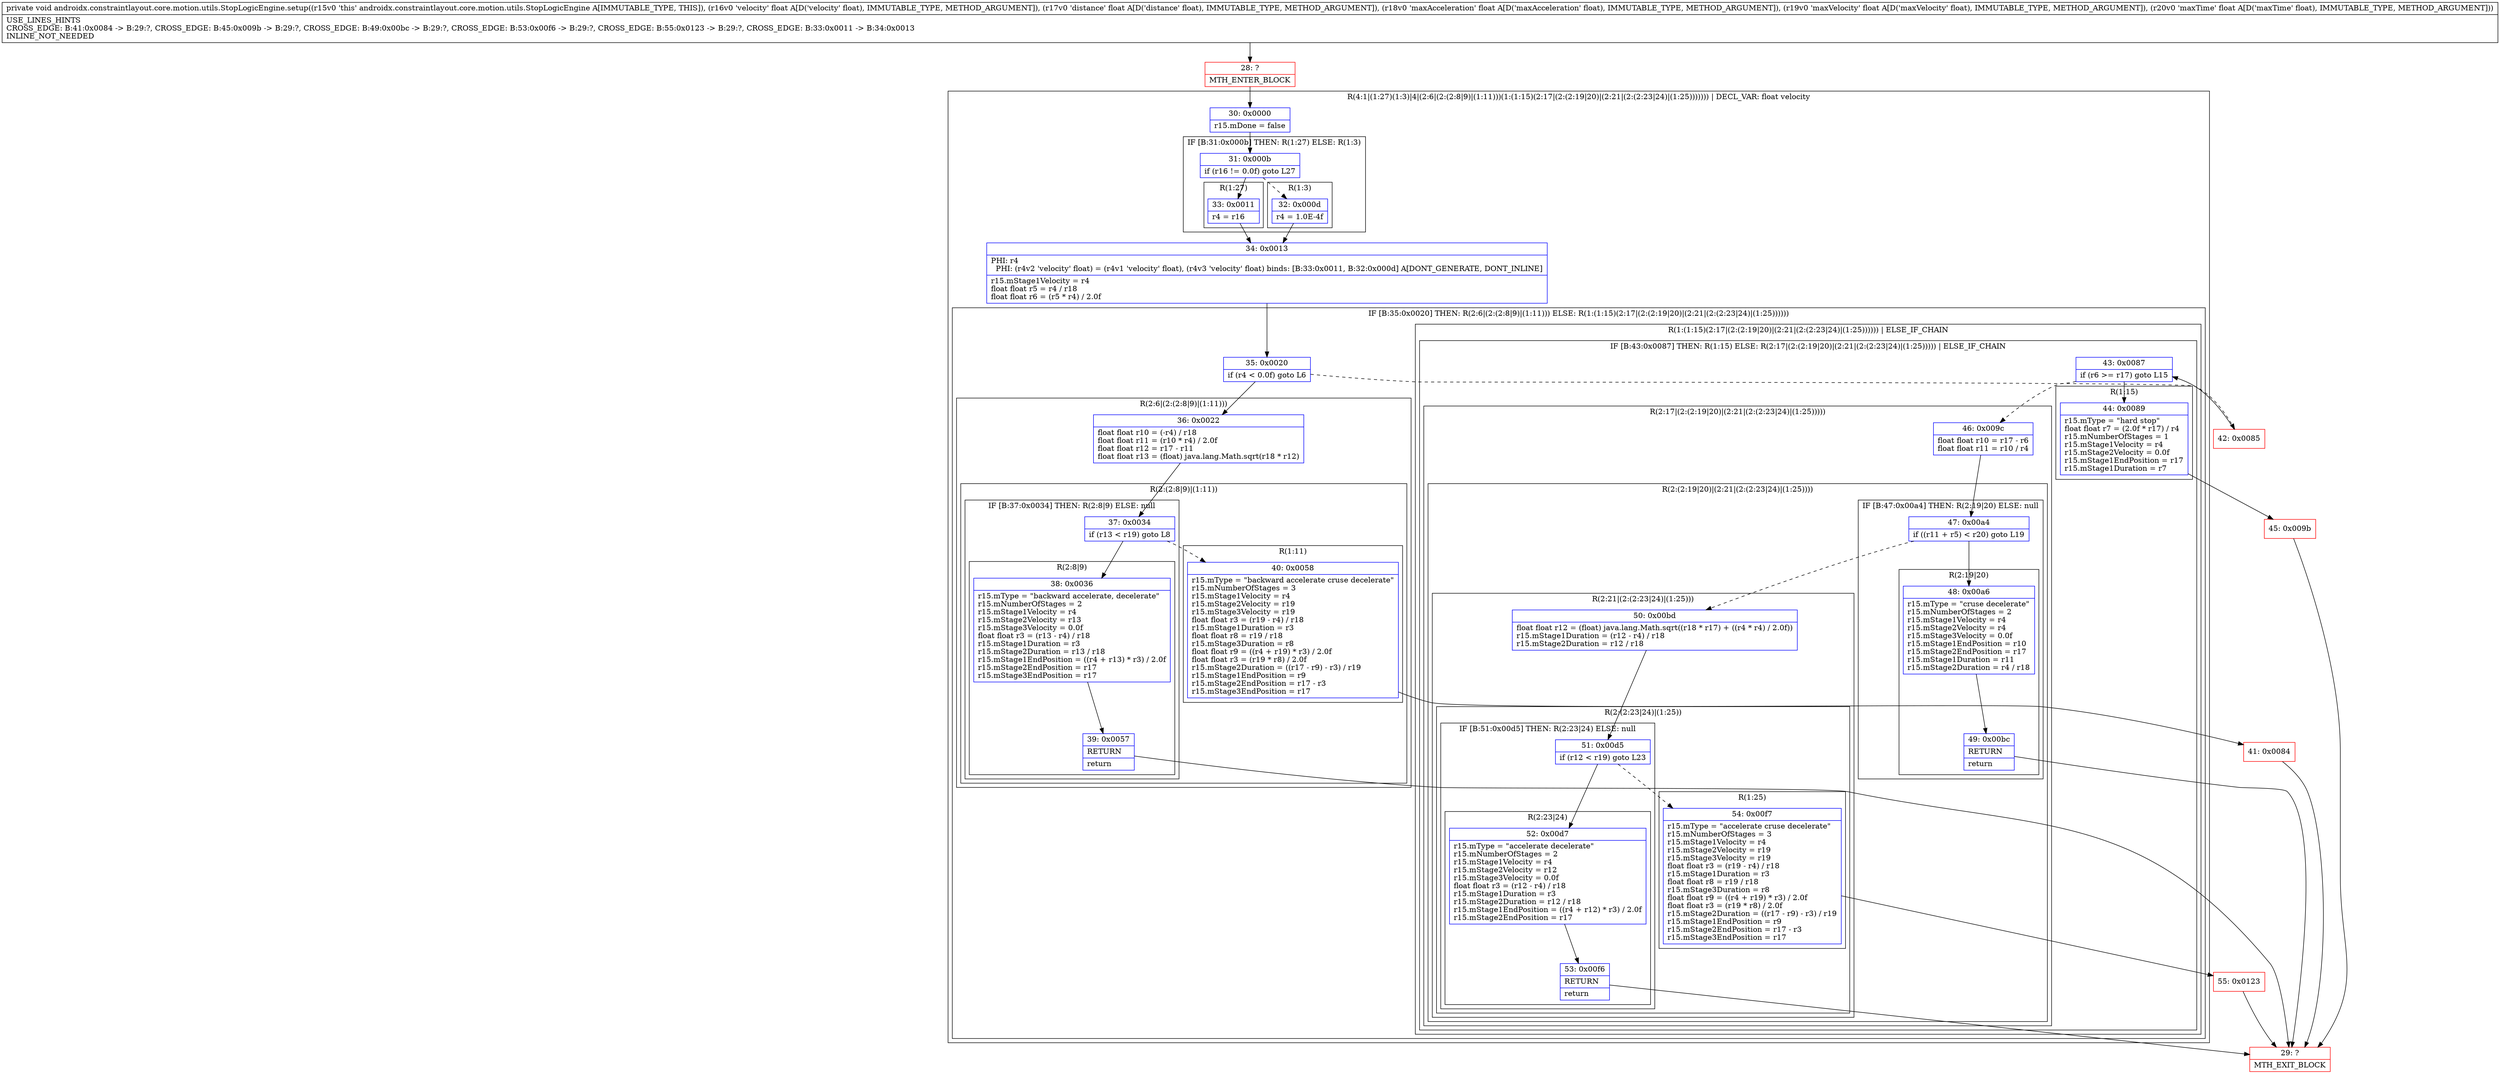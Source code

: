digraph "CFG forandroidx.constraintlayout.core.motion.utils.StopLogicEngine.setup(FFFFF)V" {
subgraph cluster_Region_264710200 {
label = "R(4:1|(1:27)(1:3)|4|(2:6|(2:(2:8|9)|(1:11)))(1:(1:15)(2:17|(2:(2:19|20)|(2:21|(2:(2:23|24)|(1:25))))))) | DECL_VAR: float velocity\l";
node [shape=record,color=blue];
Node_30 [shape=record,label="{30\:\ 0x0000|r15.mDone = false\l}"];
subgraph cluster_IfRegion_759972499 {
label = "IF [B:31:0x000b] THEN: R(1:27) ELSE: R(1:3)";
node [shape=record,color=blue];
Node_31 [shape=record,label="{31\:\ 0x000b|if (r16 != 0.0f) goto L27\l}"];
subgraph cluster_Region_788090529 {
label = "R(1:27)";
node [shape=record,color=blue];
Node_33 [shape=record,label="{33\:\ 0x0011|r4 = r16\l}"];
}
subgraph cluster_Region_550480378 {
label = "R(1:3)";
node [shape=record,color=blue];
Node_32 [shape=record,label="{32\:\ 0x000d|r4 = 1.0E\-4f\l}"];
}
}
Node_34 [shape=record,label="{34\:\ 0x0013|PHI: r4 \l  PHI: (r4v2 'velocity' float) = (r4v1 'velocity' float), (r4v3 'velocity' float) binds: [B:33:0x0011, B:32:0x000d] A[DONT_GENERATE, DONT_INLINE]\l|r15.mStage1Velocity = r4\lfloat float r5 = r4 \/ r18\lfloat float r6 = (r5 * r4) \/ 2.0f\l}"];
subgraph cluster_IfRegion_1722793523 {
label = "IF [B:35:0x0020] THEN: R(2:6|(2:(2:8|9)|(1:11))) ELSE: R(1:(1:15)(2:17|(2:(2:19|20)|(2:21|(2:(2:23|24)|(1:25))))))";
node [shape=record,color=blue];
Node_35 [shape=record,label="{35\:\ 0x0020|if (r4 \< 0.0f) goto L6\l}"];
subgraph cluster_Region_1551149269 {
label = "R(2:6|(2:(2:8|9)|(1:11)))";
node [shape=record,color=blue];
Node_36 [shape=record,label="{36\:\ 0x0022|float float r10 = (\-r4) \/ r18\lfloat float r11 = (r10 * r4) \/ 2.0f\lfloat float r12 = r17 \- r11\lfloat float r13 = (float) java.lang.Math.sqrt(r18 * r12)\l}"];
subgraph cluster_Region_1369554764 {
label = "R(2:(2:8|9)|(1:11))";
node [shape=record,color=blue];
subgraph cluster_IfRegion_1187433698 {
label = "IF [B:37:0x0034] THEN: R(2:8|9) ELSE: null";
node [shape=record,color=blue];
Node_37 [shape=record,label="{37\:\ 0x0034|if (r13 \< r19) goto L8\l}"];
subgraph cluster_Region_1185315009 {
label = "R(2:8|9)";
node [shape=record,color=blue];
Node_38 [shape=record,label="{38\:\ 0x0036|r15.mType = \"backward accelerate, decelerate\"\lr15.mNumberOfStages = 2\lr15.mStage1Velocity = r4\lr15.mStage2Velocity = r13\lr15.mStage3Velocity = 0.0f\lfloat float r3 = (r13 \- r4) \/ r18\lr15.mStage1Duration = r3\lr15.mStage2Duration = r13 \/ r18\lr15.mStage1EndPosition = ((r4 + r13) * r3) \/ 2.0f\lr15.mStage2EndPosition = r17\lr15.mStage3EndPosition = r17\l}"];
Node_39 [shape=record,label="{39\:\ 0x0057|RETURN\l|return\l}"];
}
}
subgraph cluster_Region_1524206861 {
label = "R(1:11)";
node [shape=record,color=blue];
Node_40 [shape=record,label="{40\:\ 0x0058|r15.mType = \"backward accelerate cruse decelerate\"\lr15.mNumberOfStages = 3\lr15.mStage1Velocity = r4\lr15.mStage2Velocity = r19\lr15.mStage3Velocity = r19\lfloat float r3 = (r19 \- r4) \/ r18\lr15.mStage1Duration = r3\lfloat float r8 = r19 \/ r18\lr15.mStage3Duration = r8\lfloat float r9 = ((r4 + r19) * r3) \/ 2.0f\lfloat float r3 = (r19 * r8) \/ 2.0f\lr15.mStage2Duration = ((r17 \- r9) \- r3) \/ r19\lr15.mStage1EndPosition = r9\lr15.mStage2EndPosition = r17 \- r3\lr15.mStage3EndPosition = r17\l}"];
}
}
}
subgraph cluster_Region_1810291418 {
label = "R(1:(1:15)(2:17|(2:(2:19|20)|(2:21|(2:(2:23|24)|(1:25)))))) | ELSE_IF_CHAIN\l";
node [shape=record,color=blue];
subgraph cluster_IfRegion_1400865134 {
label = "IF [B:43:0x0087] THEN: R(1:15) ELSE: R(2:17|(2:(2:19|20)|(2:21|(2:(2:23|24)|(1:25))))) | ELSE_IF_CHAIN\l";
node [shape=record,color=blue];
Node_43 [shape=record,label="{43\:\ 0x0087|if (r6 \>= r17) goto L15\l}"];
subgraph cluster_Region_93531654 {
label = "R(1:15)";
node [shape=record,color=blue];
Node_44 [shape=record,label="{44\:\ 0x0089|r15.mType = \"hard stop\"\lfloat float r7 = (2.0f * r17) \/ r4\lr15.mNumberOfStages = 1\lr15.mStage1Velocity = r4\lr15.mStage2Velocity = 0.0f\lr15.mStage1EndPosition = r17\lr15.mStage1Duration = r7\l}"];
}
subgraph cluster_Region_237138562 {
label = "R(2:17|(2:(2:19|20)|(2:21|(2:(2:23|24)|(1:25)))))";
node [shape=record,color=blue];
Node_46 [shape=record,label="{46\:\ 0x009c|float float r10 = r17 \- r6\lfloat float r11 = r10 \/ r4\l}"];
subgraph cluster_Region_619795951 {
label = "R(2:(2:19|20)|(2:21|(2:(2:23|24)|(1:25))))";
node [shape=record,color=blue];
subgraph cluster_IfRegion_924278123 {
label = "IF [B:47:0x00a4] THEN: R(2:19|20) ELSE: null";
node [shape=record,color=blue];
Node_47 [shape=record,label="{47\:\ 0x00a4|if ((r11 + r5) \< r20) goto L19\l}"];
subgraph cluster_Region_949095830 {
label = "R(2:19|20)";
node [shape=record,color=blue];
Node_48 [shape=record,label="{48\:\ 0x00a6|r15.mType = \"cruse decelerate\"\lr15.mNumberOfStages = 2\lr15.mStage1Velocity = r4\lr15.mStage2Velocity = r4\lr15.mStage3Velocity = 0.0f\lr15.mStage1EndPosition = r10\lr15.mStage2EndPosition = r17\lr15.mStage1Duration = r11\lr15.mStage2Duration = r4 \/ r18\l}"];
Node_49 [shape=record,label="{49\:\ 0x00bc|RETURN\l|return\l}"];
}
}
subgraph cluster_Region_895738858 {
label = "R(2:21|(2:(2:23|24)|(1:25)))";
node [shape=record,color=blue];
Node_50 [shape=record,label="{50\:\ 0x00bd|float float r12 = (float) java.lang.Math.sqrt((r18 * r17) + ((r4 * r4) \/ 2.0f))\lr15.mStage1Duration = (r12 \- r4) \/ r18\lr15.mStage2Duration = r12 \/ r18\l}"];
subgraph cluster_Region_1060383076 {
label = "R(2:(2:23|24)|(1:25))";
node [shape=record,color=blue];
subgraph cluster_IfRegion_448295129 {
label = "IF [B:51:0x00d5] THEN: R(2:23|24) ELSE: null";
node [shape=record,color=blue];
Node_51 [shape=record,label="{51\:\ 0x00d5|if (r12 \< r19) goto L23\l}"];
subgraph cluster_Region_127117166 {
label = "R(2:23|24)";
node [shape=record,color=blue];
Node_52 [shape=record,label="{52\:\ 0x00d7|r15.mType = \"accelerate decelerate\"\lr15.mNumberOfStages = 2\lr15.mStage1Velocity = r4\lr15.mStage2Velocity = r12\lr15.mStage3Velocity = 0.0f\lfloat float r3 = (r12 \- r4) \/ r18\lr15.mStage1Duration = r3\lr15.mStage2Duration = r12 \/ r18\lr15.mStage1EndPosition = ((r4 + r12) * r3) \/ 2.0f\lr15.mStage2EndPosition = r17\l}"];
Node_53 [shape=record,label="{53\:\ 0x00f6|RETURN\l|return\l}"];
}
}
subgraph cluster_Region_793113783 {
label = "R(1:25)";
node [shape=record,color=blue];
Node_54 [shape=record,label="{54\:\ 0x00f7|r15.mType = \"accelerate cruse decelerate\"\lr15.mNumberOfStages = 3\lr15.mStage1Velocity = r4\lr15.mStage2Velocity = r19\lr15.mStage3Velocity = r19\lfloat float r3 = (r19 \- r4) \/ r18\lr15.mStage1Duration = r3\lfloat float r8 = r19 \/ r18\lr15.mStage3Duration = r8\lfloat float r9 = ((r4 + r19) * r3) \/ 2.0f\lfloat float r3 = (r19 * r8) \/ 2.0f\lr15.mStage2Duration = ((r17 \- r9) \- r3) \/ r19\lr15.mStage1EndPosition = r9\lr15.mStage2EndPosition = r17 \- r3\lr15.mStage3EndPosition = r17\l}"];
}
}
}
}
}
}
}
}
}
Node_28 [shape=record,color=red,label="{28\:\ ?|MTH_ENTER_BLOCK\l}"];
Node_29 [shape=record,color=red,label="{29\:\ ?|MTH_EXIT_BLOCK\l}"];
Node_41 [shape=record,color=red,label="{41\:\ 0x0084}"];
Node_42 [shape=record,color=red,label="{42\:\ 0x0085}"];
Node_45 [shape=record,color=red,label="{45\:\ 0x009b}"];
Node_55 [shape=record,color=red,label="{55\:\ 0x0123}"];
MethodNode[shape=record,label="{private void androidx.constraintlayout.core.motion.utils.StopLogicEngine.setup((r15v0 'this' androidx.constraintlayout.core.motion.utils.StopLogicEngine A[IMMUTABLE_TYPE, THIS]), (r16v0 'velocity' float A[D('velocity' float), IMMUTABLE_TYPE, METHOD_ARGUMENT]), (r17v0 'distance' float A[D('distance' float), IMMUTABLE_TYPE, METHOD_ARGUMENT]), (r18v0 'maxAcceleration' float A[D('maxAcceleration' float), IMMUTABLE_TYPE, METHOD_ARGUMENT]), (r19v0 'maxVelocity' float A[D('maxVelocity' float), IMMUTABLE_TYPE, METHOD_ARGUMENT]), (r20v0 'maxTime' float A[D('maxTime' float), IMMUTABLE_TYPE, METHOD_ARGUMENT]))  | USE_LINES_HINTS\lCROSS_EDGE: B:41:0x0084 \-\> B:29:?, CROSS_EDGE: B:45:0x009b \-\> B:29:?, CROSS_EDGE: B:49:0x00bc \-\> B:29:?, CROSS_EDGE: B:53:0x00f6 \-\> B:29:?, CROSS_EDGE: B:55:0x0123 \-\> B:29:?, CROSS_EDGE: B:33:0x0011 \-\> B:34:0x0013\lINLINE_NOT_NEEDED\l}"];
MethodNode -> Node_28;Node_30 -> Node_31;
Node_31 -> Node_32[style=dashed];
Node_31 -> Node_33;
Node_33 -> Node_34;
Node_32 -> Node_34;
Node_34 -> Node_35;
Node_35 -> Node_36;
Node_35 -> Node_42[style=dashed];
Node_36 -> Node_37;
Node_37 -> Node_38;
Node_37 -> Node_40[style=dashed];
Node_38 -> Node_39;
Node_39 -> Node_29;
Node_40 -> Node_41;
Node_43 -> Node_44;
Node_43 -> Node_46[style=dashed];
Node_44 -> Node_45;
Node_46 -> Node_47;
Node_47 -> Node_48;
Node_47 -> Node_50[style=dashed];
Node_48 -> Node_49;
Node_49 -> Node_29;
Node_50 -> Node_51;
Node_51 -> Node_52;
Node_51 -> Node_54[style=dashed];
Node_52 -> Node_53;
Node_53 -> Node_29;
Node_54 -> Node_55;
Node_28 -> Node_30;
Node_41 -> Node_29;
Node_42 -> Node_43;
Node_45 -> Node_29;
Node_55 -> Node_29;
}

